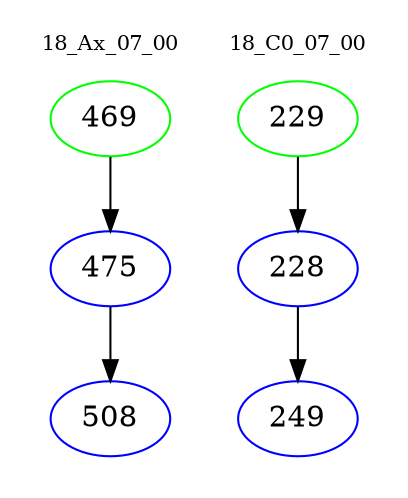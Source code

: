 digraph{
subgraph cluster_0 {
color = white
label = "18_Ax_07_00";
fontsize=10;
T0_469 [label="469", color="green"]
T0_469 -> T0_475 [color="black"]
T0_475 [label="475", color="blue"]
T0_475 -> T0_508 [color="black"]
T0_508 [label="508", color="blue"]
}
subgraph cluster_1 {
color = white
label = "18_C0_07_00";
fontsize=10;
T1_229 [label="229", color="green"]
T1_229 -> T1_228 [color="black"]
T1_228 [label="228", color="blue"]
T1_228 -> T1_249 [color="black"]
T1_249 [label="249", color="blue"]
}
}
